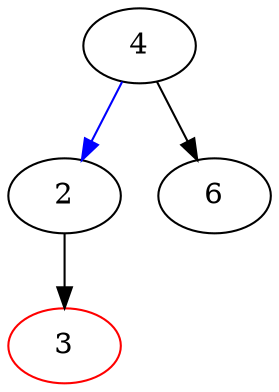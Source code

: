 digraph g{
4[label="4", color=black];
4 -> 2 [color = blue];
2[label="2", color=black];
2-> 3 ;
3[label="3", color=red];
4-> 6 ;
6[label="6", color=black];
}
